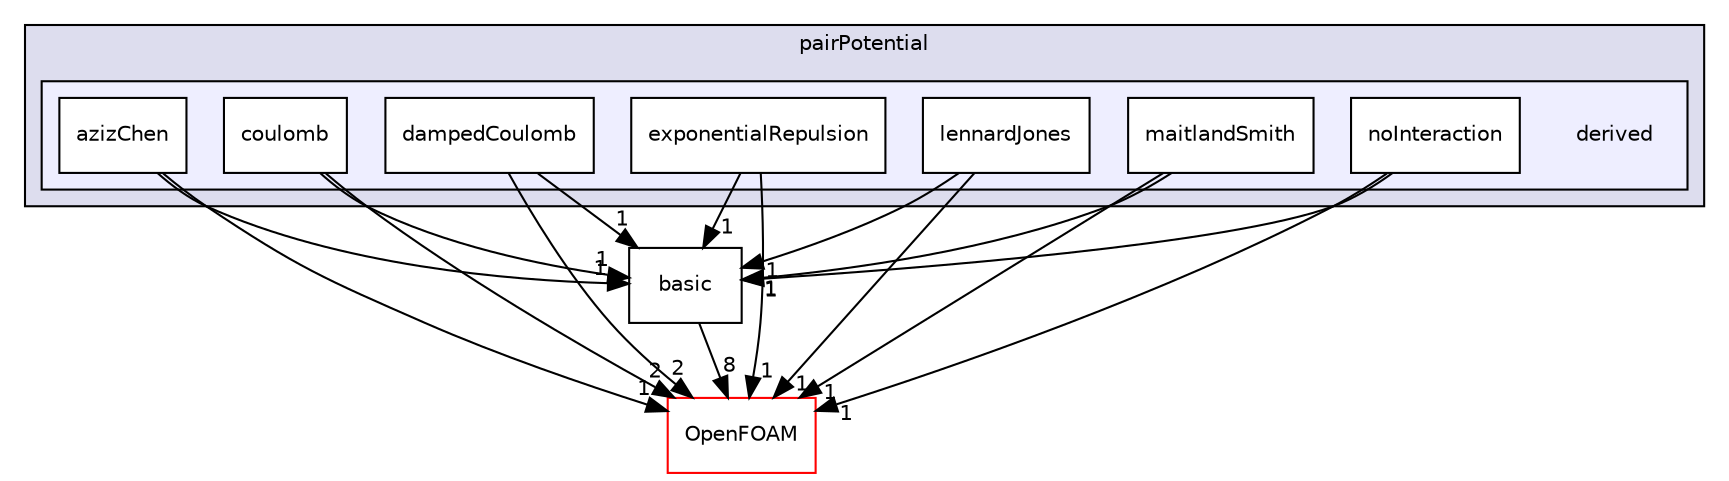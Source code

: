 digraph "src/lagrangian/molecularDynamics/potential/pairPotential/derived" {
  bgcolor=transparent;
  compound=true
  node [ fontsize="10", fontname="Helvetica"];
  edge [ labelfontsize="10", labelfontname="Helvetica"];
  subgraph clusterdir_9487009c2385b02a6805e2d8ecc37432 {
    graph [ bgcolor="#ddddee", pencolor="black", label="pairPotential" fontname="Helvetica", fontsize="10", URL="dir_9487009c2385b02a6805e2d8ecc37432.html"]
  subgraph clusterdir_127cbda186355f052767641ca8d002f6 {
    graph [ bgcolor="#eeeeff", pencolor="black", label="" URL="dir_127cbda186355f052767641ca8d002f6.html"];
    dir_127cbda186355f052767641ca8d002f6 [shape=plaintext label="derived"];
    dir_a1203e9eed930cf417d2b2da915a383f [shape=box label="azizChen" color="black" fillcolor="white" style="filled" URL="dir_a1203e9eed930cf417d2b2da915a383f.html"];
    dir_a88b7082a722283efb987a1307ca2e90 [shape=box label="coulomb" color="black" fillcolor="white" style="filled" URL="dir_a88b7082a722283efb987a1307ca2e90.html"];
    dir_95cf4f9d09ee738de15b67e57880d59d [shape=box label="dampedCoulomb" color="black" fillcolor="white" style="filled" URL="dir_95cf4f9d09ee738de15b67e57880d59d.html"];
    dir_39e7dd6e156e70369e3ef1f3c261e584 [shape=box label="exponentialRepulsion" color="black" fillcolor="white" style="filled" URL="dir_39e7dd6e156e70369e3ef1f3c261e584.html"];
    dir_81c4dc31c1f41c7432f81a50c201e9f8 [shape=box label="lennardJones" color="black" fillcolor="white" style="filled" URL="dir_81c4dc31c1f41c7432f81a50c201e9f8.html"];
    dir_f23e86718f8a049587283ae156e2fd3f [shape=box label="maitlandSmith" color="black" fillcolor="white" style="filled" URL="dir_f23e86718f8a049587283ae156e2fd3f.html"];
    dir_8567d5e041205ff3cb3f0100f32df5d0 [shape=box label="noInteraction" color="black" fillcolor="white" style="filled" URL="dir_8567d5e041205ff3cb3f0100f32df5d0.html"];
  }
  }
  dir_af06faa01f54f232122be5fb12cfebde [shape=box label="basic" URL="dir_af06faa01f54f232122be5fb12cfebde.html"];
  dir_c5473ff19b20e6ec4dfe5c310b3778a8 [shape=box label="OpenFOAM" color="red" URL="dir_c5473ff19b20e6ec4dfe5c310b3778a8.html"];
  dir_f23e86718f8a049587283ae156e2fd3f->dir_af06faa01f54f232122be5fb12cfebde [headlabel="1", labeldistance=1.5 headhref="dir_001655_001648.html"];
  dir_f23e86718f8a049587283ae156e2fd3f->dir_c5473ff19b20e6ec4dfe5c310b3778a8 [headlabel="1", labeldistance=1.5 headhref="dir_001655_001887.html"];
  dir_81c4dc31c1f41c7432f81a50c201e9f8->dir_af06faa01f54f232122be5fb12cfebde [headlabel="1", labeldistance=1.5 headhref="dir_001654_001648.html"];
  dir_81c4dc31c1f41c7432f81a50c201e9f8->dir_c5473ff19b20e6ec4dfe5c310b3778a8 [headlabel="1", labeldistance=1.5 headhref="dir_001654_001887.html"];
  dir_39e7dd6e156e70369e3ef1f3c261e584->dir_af06faa01f54f232122be5fb12cfebde [headlabel="1", labeldistance=1.5 headhref="dir_001653_001648.html"];
  dir_39e7dd6e156e70369e3ef1f3c261e584->dir_c5473ff19b20e6ec4dfe5c310b3778a8 [headlabel="1", labeldistance=1.5 headhref="dir_001653_001887.html"];
  dir_af06faa01f54f232122be5fb12cfebde->dir_c5473ff19b20e6ec4dfe5c310b3778a8 [headlabel="8", labeldistance=1.5 headhref="dir_001648_001887.html"];
  dir_95cf4f9d09ee738de15b67e57880d59d->dir_af06faa01f54f232122be5fb12cfebde [headlabel="1", labeldistance=1.5 headhref="dir_001652_001648.html"];
  dir_95cf4f9d09ee738de15b67e57880d59d->dir_c5473ff19b20e6ec4dfe5c310b3778a8 [headlabel="2", labeldistance=1.5 headhref="dir_001652_001887.html"];
  dir_a1203e9eed930cf417d2b2da915a383f->dir_af06faa01f54f232122be5fb12cfebde [headlabel="1", labeldistance=1.5 headhref="dir_001650_001648.html"];
  dir_a1203e9eed930cf417d2b2da915a383f->dir_c5473ff19b20e6ec4dfe5c310b3778a8 [headlabel="1", labeldistance=1.5 headhref="dir_001650_001887.html"];
  dir_8567d5e041205ff3cb3f0100f32df5d0->dir_af06faa01f54f232122be5fb12cfebde [headlabel="1", labeldistance=1.5 headhref="dir_001656_001648.html"];
  dir_8567d5e041205ff3cb3f0100f32df5d0->dir_c5473ff19b20e6ec4dfe5c310b3778a8 [headlabel="1", labeldistance=1.5 headhref="dir_001656_001887.html"];
  dir_a88b7082a722283efb987a1307ca2e90->dir_af06faa01f54f232122be5fb12cfebde [headlabel="1", labeldistance=1.5 headhref="dir_001651_001648.html"];
  dir_a88b7082a722283efb987a1307ca2e90->dir_c5473ff19b20e6ec4dfe5c310b3778a8 [headlabel="2", labeldistance=1.5 headhref="dir_001651_001887.html"];
}
